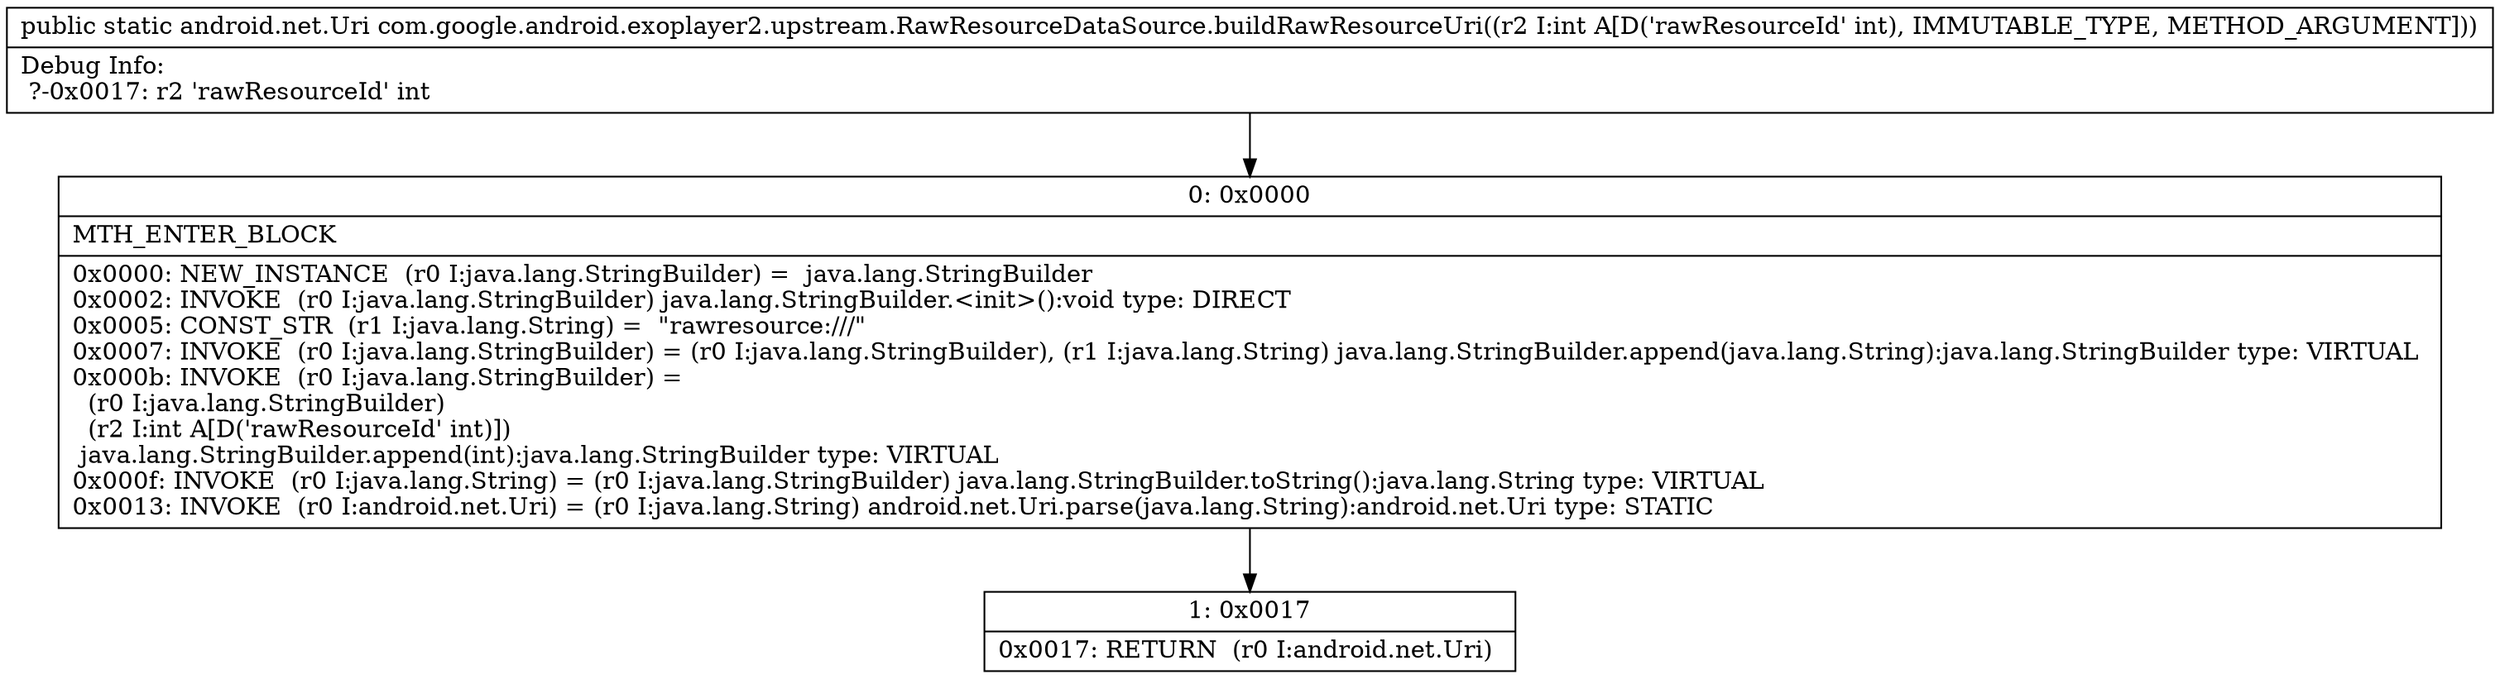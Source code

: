 digraph "CFG forcom.google.android.exoplayer2.upstream.RawResourceDataSource.buildRawResourceUri(I)Landroid\/net\/Uri;" {
Node_0 [shape=record,label="{0\:\ 0x0000|MTH_ENTER_BLOCK\l|0x0000: NEW_INSTANCE  (r0 I:java.lang.StringBuilder) =  java.lang.StringBuilder \l0x0002: INVOKE  (r0 I:java.lang.StringBuilder) java.lang.StringBuilder.\<init\>():void type: DIRECT \l0x0005: CONST_STR  (r1 I:java.lang.String) =  \"rawresource:\/\/\/\" \l0x0007: INVOKE  (r0 I:java.lang.StringBuilder) = (r0 I:java.lang.StringBuilder), (r1 I:java.lang.String) java.lang.StringBuilder.append(java.lang.String):java.lang.StringBuilder type: VIRTUAL \l0x000b: INVOKE  (r0 I:java.lang.StringBuilder) = \l  (r0 I:java.lang.StringBuilder)\l  (r2 I:int A[D('rawResourceId' int)])\l java.lang.StringBuilder.append(int):java.lang.StringBuilder type: VIRTUAL \l0x000f: INVOKE  (r0 I:java.lang.String) = (r0 I:java.lang.StringBuilder) java.lang.StringBuilder.toString():java.lang.String type: VIRTUAL \l0x0013: INVOKE  (r0 I:android.net.Uri) = (r0 I:java.lang.String) android.net.Uri.parse(java.lang.String):android.net.Uri type: STATIC \l}"];
Node_1 [shape=record,label="{1\:\ 0x0017|0x0017: RETURN  (r0 I:android.net.Uri) \l}"];
MethodNode[shape=record,label="{public static android.net.Uri com.google.android.exoplayer2.upstream.RawResourceDataSource.buildRawResourceUri((r2 I:int A[D('rawResourceId' int), IMMUTABLE_TYPE, METHOD_ARGUMENT]))  | Debug Info:\l  ?\-0x0017: r2 'rawResourceId' int\l}"];
MethodNode -> Node_0;
Node_0 -> Node_1;
}

